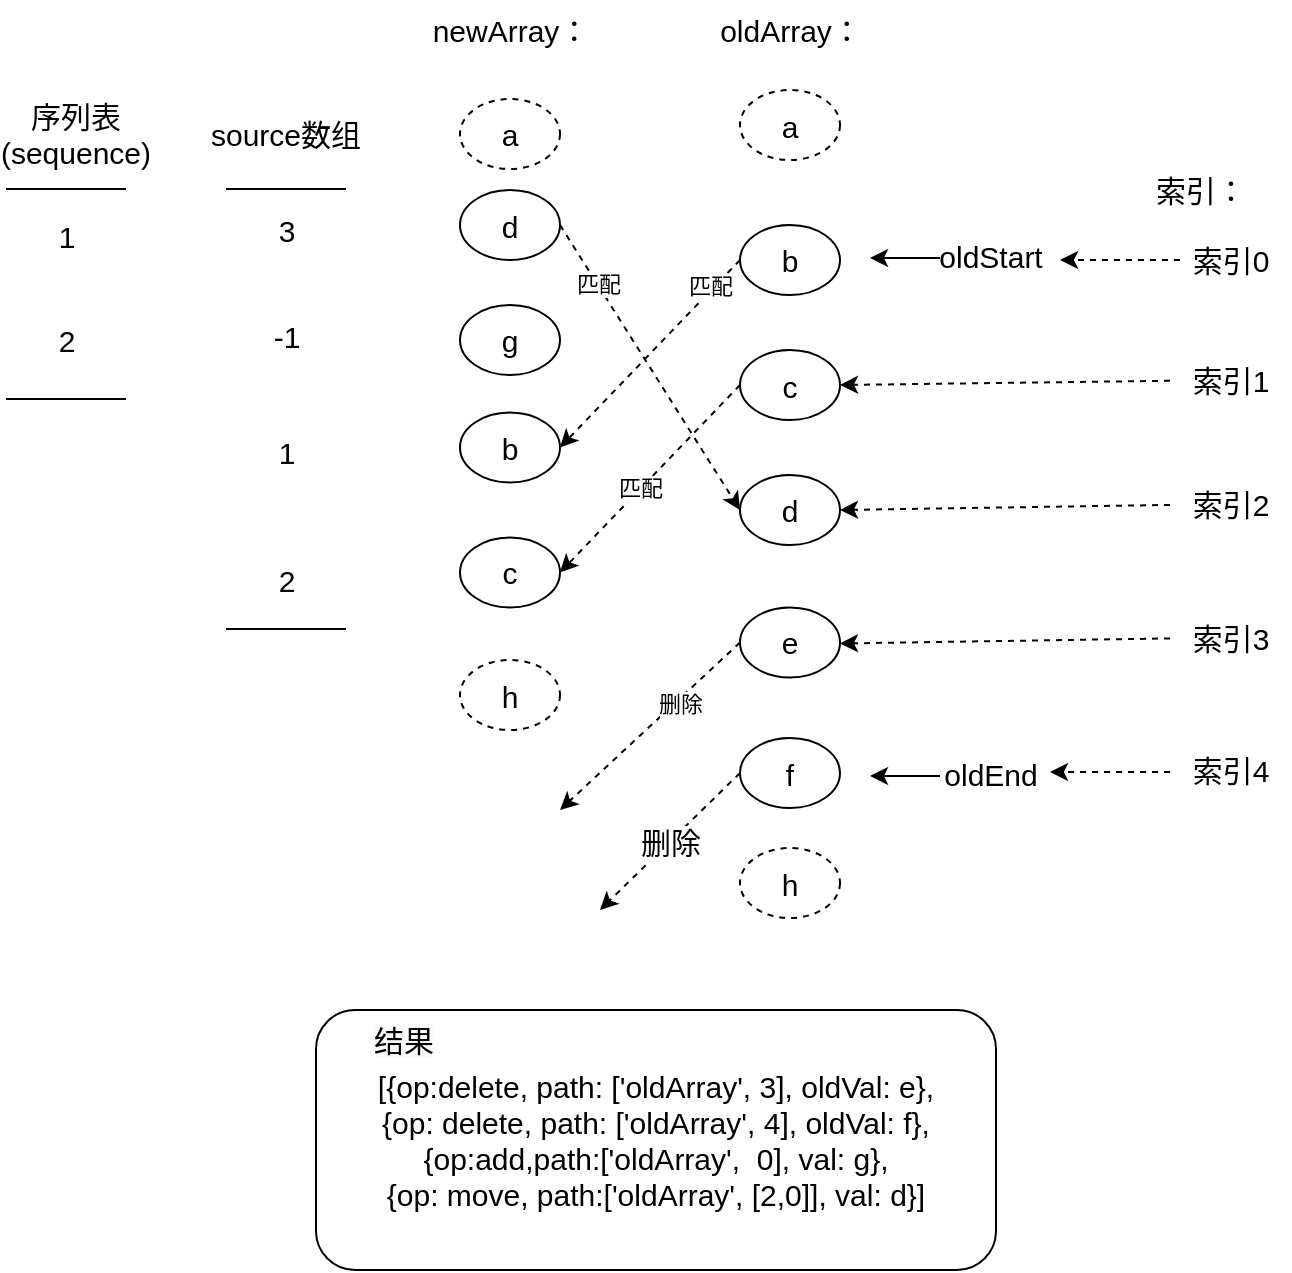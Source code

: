 <mxfile version="24.0.7" type="github">
  <diagram name="第 1 页" id="qrMgz5GajKPzSdTHeKCY">
    <mxGraphModel dx="-407" dy="1146" grid="1" gridSize="10" guides="1" tooltips="1" connect="1" arrows="1" fold="1" page="1" pageScale="1" pageWidth="827" pageHeight="1169" math="0" shadow="0">
      <root>
        <mxCell id="0" />
        <mxCell id="1" parent="0" />
        <mxCell id="vwOBv4_fE_1iTVJs8tUP-1" value="a" style="ellipse;whiteSpace=wrap;html=1;dashed=1;fontSize=15;" vertex="1" parent="1">
          <mxGeometry x="3667" y="620" width="50" height="35" as="geometry" />
        </mxCell>
        <mxCell id="vwOBv4_fE_1iTVJs8tUP-2" value="a" style="ellipse;whiteSpace=wrap;html=1;dashed=1;fontSize=15;" vertex="1" parent="1">
          <mxGeometry x="3527" y="624.5" width="50" height="35" as="geometry" />
        </mxCell>
        <mxCell id="vwOBv4_fE_1iTVJs8tUP-3" value="b" style="ellipse;whiteSpace=wrap;html=1;fontSize=15;" vertex="1" parent="1">
          <mxGeometry x="3667" y="687.5" width="50" height="35" as="geometry" />
        </mxCell>
        <mxCell id="vwOBv4_fE_1iTVJs8tUP-4" value="b" style="ellipse;whiteSpace=wrap;html=1;fontSize=15;" vertex="1" parent="1">
          <mxGeometry x="3527" y="781.25" width="50" height="35" as="geometry" />
        </mxCell>
        <mxCell id="vwOBv4_fE_1iTVJs8tUP-5" value="c" style="ellipse;whiteSpace=wrap;html=1;fontSize=15;" vertex="1" parent="1">
          <mxGeometry x="3667" y="750" width="50" height="35" as="geometry" />
        </mxCell>
        <mxCell id="vwOBv4_fE_1iTVJs8tUP-6" value="d" style="ellipse;whiteSpace=wrap;html=1;fontSize=15;" vertex="1" parent="1">
          <mxGeometry x="3667" y="812.5" width="50" height="35" as="geometry" />
        </mxCell>
        <mxCell id="vwOBv4_fE_1iTVJs8tUP-7" value="e" style="ellipse;whiteSpace=wrap;html=1;fontSize=15;" vertex="1" parent="1">
          <mxGeometry x="3667" y="878.75" width="50" height="35" as="geometry" />
        </mxCell>
        <mxCell id="vwOBv4_fE_1iTVJs8tUP-8" value="f" style="ellipse;whiteSpace=wrap;html=1;fontSize=15;" vertex="1" parent="1">
          <mxGeometry x="3667" y="944" width="50" height="35" as="geometry" />
        </mxCell>
        <mxCell id="vwOBv4_fE_1iTVJs8tUP-9" value="h" style="ellipse;whiteSpace=wrap;html=1;dashed=1;fontSize=15;" vertex="1" parent="1">
          <mxGeometry x="3667" y="999" width="50" height="35" as="geometry" />
        </mxCell>
        <mxCell id="vwOBv4_fE_1iTVJs8tUP-10" value="h" style="ellipse;whiteSpace=wrap;html=1;dashed=1;fontSize=15;" vertex="1" parent="1">
          <mxGeometry x="3527" y="905" width="50" height="35" as="geometry" />
        </mxCell>
        <mxCell id="vwOBv4_fE_1iTVJs8tUP-11" value="c" style="ellipse;whiteSpace=wrap;html=1;fontSize=15;" vertex="1" parent="1">
          <mxGeometry x="3527" y="843.75" width="50" height="35" as="geometry" />
        </mxCell>
        <mxCell id="vwOBv4_fE_1iTVJs8tUP-12" value="d" style="ellipse;whiteSpace=wrap;html=1;fontSize=15;" vertex="1" parent="1">
          <mxGeometry x="3527" y="670" width="50" height="35" as="geometry" />
        </mxCell>
        <mxCell id="vwOBv4_fE_1iTVJs8tUP-13" value="g" style="ellipse;whiteSpace=wrap;html=1;fontSize=15;" vertex="1" parent="1">
          <mxGeometry x="3527" y="727.5" width="50" height="35" as="geometry" />
        </mxCell>
        <mxCell id="vwOBv4_fE_1iTVJs8tUP-14" value="newArray：" style="text;html=1;align=center;verticalAlign=middle;resizable=0;points=[];autosize=1;strokeColor=none;fillColor=none;fontSize=15;" vertex="1" parent="1">
          <mxGeometry x="3502" y="575" width="100" height="30" as="geometry" />
        </mxCell>
        <mxCell id="vwOBv4_fE_1iTVJs8tUP-15" value="oldArray：" style="text;html=1;align=center;verticalAlign=middle;resizable=0;points=[];autosize=1;strokeColor=none;fillColor=none;fontSize=15;" vertex="1" parent="1">
          <mxGeometry x="3647" y="575" width="90" height="30" as="geometry" />
        </mxCell>
        <mxCell id="vwOBv4_fE_1iTVJs8tUP-16" style="edgeStyle=orthogonalEdgeStyle;rounded=0;orthogonalLoop=1;jettySize=auto;html=1;exitX=0.5;exitY=1;exitDx=0;exitDy=0;fontSize=15;" edge="1" parent="1" source="vwOBv4_fE_1iTVJs8tUP-7" target="vwOBv4_fE_1iTVJs8tUP-7">
          <mxGeometry relative="1" as="geometry" />
        </mxCell>
        <mxCell id="vwOBv4_fE_1iTVJs8tUP-17" value="" style="endArrow=classic;html=1;rounded=0;exitX=1;exitY=0.5;exitDx=0;exitDy=0;entryX=0;entryY=0.5;entryDx=0;entryDy=0;dashed=1;fontSize=15;" edge="1" parent="1" source="vwOBv4_fE_1iTVJs8tUP-12" target="vwOBv4_fE_1iTVJs8tUP-6">
          <mxGeometry width="50" height="50" relative="1" as="geometry">
            <mxPoint x="3337" y="870" as="sourcePoint" />
            <mxPoint x="3387" y="820" as="targetPoint" />
          </mxGeometry>
        </mxCell>
        <mxCell id="vwOBv4_fE_1iTVJs8tUP-18" value="匹配" style="edgeLabel;html=1;align=center;verticalAlign=middle;resizable=0;points=[];" vertex="1" connectable="0" parent="vwOBv4_fE_1iTVJs8tUP-17">
          <mxGeometry x="-0.584" relative="1" as="geometry">
            <mxPoint as="offset" />
          </mxGeometry>
        </mxCell>
        <mxCell id="vwOBv4_fE_1iTVJs8tUP-19" value="" style="endArrow=classic;html=1;rounded=0;exitX=0;exitY=0.5;exitDx=0;exitDy=0;entryX=1;entryY=0.5;entryDx=0;entryDy=0;dashed=1;fontSize=15;" edge="1" parent="1" source="vwOBv4_fE_1iTVJs8tUP-3" target="vwOBv4_fE_1iTVJs8tUP-4">
          <mxGeometry width="50" height="50" relative="1" as="geometry">
            <mxPoint x="3337" y="870" as="sourcePoint" />
            <mxPoint x="3387" y="820" as="targetPoint" />
          </mxGeometry>
        </mxCell>
        <mxCell id="vwOBv4_fE_1iTVJs8tUP-20" value="匹配" style="edgeLabel;html=1;align=center;verticalAlign=middle;resizable=0;points=[];" vertex="1" connectable="0" parent="vwOBv4_fE_1iTVJs8tUP-19">
          <mxGeometry x="-0.696" y="-2" relative="1" as="geometry">
            <mxPoint as="offset" />
          </mxGeometry>
        </mxCell>
        <mxCell id="vwOBv4_fE_1iTVJs8tUP-21" value="" style="endArrow=classic;html=1;rounded=0;exitX=0;exitY=0.5;exitDx=0;exitDy=0;entryX=1;entryY=0.5;entryDx=0;entryDy=0;dashed=1;fontSize=15;" edge="1" parent="1" source="vwOBv4_fE_1iTVJs8tUP-5" target="vwOBv4_fE_1iTVJs8tUP-11">
          <mxGeometry width="50" height="50" relative="1" as="geometry">
            <mxPoint x="3677" y="715" as="sourcePoint" />
            <mxPoint x="3587" y="809" as="targetPoint" />
          </mxGeometry>
        </mxCell>
        <mxCell id="vwOBv4_fE_1iTVJs8tUP-22" value="匹配" style="edgeLabel;html=1;align=center;verticalAlign=middle;resizable=0;points=[];" vertex="1" connectable="0" parent="vwOBv4_fE_1iTVJs8tUP-21">
          <mxGeometry x="0.083" relative="1" as="geometry">
            <mxPoint x="-1" as="offset" />
          </mxGeometry>
        </mxCell>
        <mxCell id="vwOBv4_fE_1iTVJs8tUP-23" value="" style="endArrow=classic;html=1;rounded=0;exitX=0;exitY=0.5;exitDx=0;exitDy=0;dashed=1;fontSize=15;" edge="1" parent="1" source="vwOBv4_fE_1iTVJs8tUP-7">
          <mxGeometry width="50" height="50" relative="1" as="geometry">
            <mxPoint x="3337" y="870" as="sourcePoint" />
            <mxPoint x="3577" y="980" as="targetPoint" />
          </mxGeometry>
        </mxCell>
        <mxCell id="vwOBv4_fE_1iTVJs8tUP-24" value="删除" style="edgeLabel;html=1;align=center;verticalAlign=middle;resizable=0;points=[];" vertex="1" connectable="0" parent="vwOBv4_fE_1iTVJs8tUP-23">
          <mxGeometry x="-0.29" y="1" relative="1" as="geometry">
            <mxPoint x="1" as="offset" />
          </mxGeometry>
        </mxCell>
        <mxCell id="vwOBv4_fE_1iTVJs8tUP-25" value="删除" style="endArrow=classic;html=1;rounded=0;exitX=0;exitY=0.5;exitDx=0;exitDy=0;dashed=1;fontSize=15;" edge="1" parent="1" source="vwOBv4_fE_1iTVJs8tUP-8">
          <mxGeometry width="50" height="50" relative="1" as="geometry">
            <mxPoint x="3677" y="906" as="sourcePoint" />
            <mxPoint x="3597" y="1030" as="targetPoint" />
          </mxGeometry>
        </mxCell>
        <mxCell id="vwOBv4_fE_1iTVJs8tUP-26" value="索引：" style="text;html=1;align=center;verticalAlign=middle;resizable=0;points=[];autosize=1;strokeColor=none;fillColor=none;fontSize=15;" vertex="1" parent="1">
          <mxGeometry x="3862" y="655" width="70" height="30" as="geometry" />
        </mxCell>
        <mxCell id="vwOBv4_fE_1iTVJs8tUP-27" value="" style="endArrow=classic;html=1;rounded=0;fontSize=15;" edge="1" parent="1">
          <mxGeometry width="50" height="50" relative="1" as="geometry">
            <mxPoint x="3767" y="704" as="sourcePoint" />
            <mxPoint x="3732" y="704" as="targetPoint" />
          </mxGeometry>
        </mxCell>
        <mxCell id="vwOBv4_fE_1iTVJs8tUP-28" value="oldStart" style="text;html=1;align=center;verticalAlign=middle;resizable=0;points=[];autosize=1;strokeColor=none;fillColor=none;fontSize=15;" vertex="1" parent="1">
          <mxGeometry x="3752" y="687.5" width="80" height="30" as="geometry" />
        </mxCell>
        <mxCell id="vwOBv4_fE_1iTVJs8tUP-29" value="" style="endArrow=classic;html=1;rounded=0;fontSize=15;" edge="1" parent="1">
          <mxGeometry width="50" height="50" relative="1" as="geometry">
            <mxPoint x="3767" y="963" as="sourcePoint" />
            <mxPoint x="3732" y="963" as="targetPoint" />
          </mxGeometry>
        </mxCell>
        <mxCell id="vwOBv4_fE_1iTVJs8tUP-30" value="oldEnd" style="text;html=1;align=center;verticalAlign=middle;resizable=0;points=[];autosize=1;strokeColor=none;fillColor=none;fontSize=15;" vertex="1" parent="1">
          <mxGeometry x="3757" y="946.5" width="70" height="30" as="geometry" />
        </mxCell>
        <mxCell id="vwOBv4_fE_1iTVJs8tUP-31" value="索引0" style="text;html=1;align=center;verticalAlign=middle;resizable=0;points=[];autosize=1;strokeColor=none;fillColor=none;fontSize=15;" vertex="1" parent="1">
          <mxGeometry x="3882" y="690" width="60" height="30" as="geometry" />
        </mxCell>
        <mxCell id="vwOBv4_fE_1iTVJs8tUP-32" value="索引1" style="text;html=1;align=center;verticalAlign=middle;resizable=0;points=[];autosize=1;strokeColor=none;fillColor=none;fontSize=15;" vertex="1" parent="1">
          <mxGeometry x="3882" y="750" width="60" height="30" as="geometry" />
        </mxCell>
        <mxCell id="vwOBv4_fE_1iTVJs8tUP-33" value="" style="endArrow=classic;html=1;rounded=0;exitX=0;exitY=0.5;exitDx=0;exitDy=0;exitPerimeter=0;dashed=1;fontSize=15;" edge="1" parent="1">
          <mxGeometry width="50" height="50" relative="1" as="geometry">
            <mxPoint x="3887" y="705" as="sourcePoint" />
            <mxPoint x="3827" y="705" as="targetPoint" />
          </mxGeometry>
        </mxCell>
        <mxCell id="vwOBv4_fE_1iTVJs8tUP-34" value="" style="endArrow=classic;html=1;rounded=0;dashed=1;entryX=1;entryY=0.5;entryDx=0;entryDy=0;fontSize=15;" edge="1" parent="1" source="vwOBv4_fE_1iTVJs8tUP-32" target="vwOBv4_fE_1iTVJs8tUP-5">
          <mxGeometry width="50" height="50" relative="1" as="geometry">
            <mxPoint x="3897" y="715" as="sourcePoint" />
            <mxPoint x="3837" y="715" as="targetPoint" />
          </mxGeometry>
        </mxCell>
        <mxCell id="vwOBv4_fE_1iTVJs8tUP-35" value="索引2" style="text;html=1;align=center;verticalAlign=middle;resizable=0;points=[];autosize=1;strokeColor=none;fillColor=none;fontSize=15;" vertex="1" parent="1">
          <mxGeometry x="3882" y="812" width="60" height="30" as="geometry" />
        </mxCell>
        <mxCell id="vwOBv4_fE_1iTVJs8tUP-36" value="" style="endArrow=classic;html=1;rounded=0;dashed=1;entryX=1;entryY=0.5;entryDx=0;entryDy=0;fontSize=15;" edge="1" parent="1" source="vwOBv4_fE_1iTVJs8tUP-35">
          <mxGeometry width="50" height="50" relative="1" as="geometry">
            <mxPoint x="3897" y="777" as="sourcePoint" />
            <mxPoint x="3717" y="830" as="targetPoint" />
          </mxGeometry>
        </mxCell>
        <mxCell id="vwOBv4_fE_1iTVJs8tUP-37" value="索引3" style="text;html=1;align=center;verticalAlign=middle;resizable=0;points=[];autosize=1;strokeColor=none;fillColor=none;fontSize=15;" vertex="1" parent="1">
          <mxGeometry x="3882" y="878.75" width="60" height="30" as="geometry" />
        </mxCell>
        <mxCell id="vwOBv4_fE_1iTVJs8tUP-38" value="" style="endArrow=classic;html=1;rounded=0;dashed=1;entryX=1;entryY=0.5;entryDx=0;entryDy=0;fontSize=15;" edge="1" parent="1" source="vwOBv4_fE_1iTVJs8tUP-37">
          <mxGeometry width="50" height="50" relative="1" as="geometry">
            <mxPoint x="3897" y="843.75" as="sourcePoint" />
            <mxPoint x="3717" y="896.75" as="targetPoint" />
          </mxGeometry>
        </mxCell>
        <mxCell id="vwOBv4_fE_1iTVJs8tUP-39" value="索引4" style="text;html=1;align=center;verticalAlign=middle;resizable=0;points=[];autosize=1;strokeColor=none;fillColor=none;fontSize=15;" vertex="1" parent="1">
          <mxGeometry x="3882" y="945" width="60" height="30" as="geometry" />
        </mxCell>
        <mxCell id="vwOBv4_fE_1iTVJs8tUP-40" value="" style="endArrow=classic;html=1;rounded=0;exitX=0;exitY=0.5;exitDx=0;exitDy=0;exitPerimeter=0;dashed=1;fontSize=15;" edge="1" parent="1">
          <mxGeometry width="50" height="50" relative="1" as="geometry">
            <mxPoint x="3882" y="961" as="sourcePoint" />
            <mxPoint x="3822" y="961" as="targetPoint" />
          </mxGeometry>
        </mxCell>
        <mxCell id="vwOBv4_fE_1iTVJs8tUP-41" value="source数组" style="text;html=1;strokeColor=none;fillColor=none;align=center;verticalAlign=middle;whiteSpace=wrap;rounded=0;fontSize=15;" vertex="1" parent="1">
          <mxGeometry x="3395" y="627" width="90" height="30" as="geometry" />
        </mxCell>
        <mxCell id="vwOBv4_fE_1iTVJs8tUP-42" value="3" style="text;html=1;align=center;verticalAlign=middle;resizable=0;points=[];autosize=1;strokeColor=none;fillColor=none;fontSize=15;" vertex="1" parent="1">
          <mxGeometry x="3425" y="675" width="30" height="30" as="geometry" />
        </mxCell>
        <mxCell id="vwOBv4_fE_1iTVJs8tUP-43" value="-1" style="text;html=1;align=center;verticalAlign=middle;resizable=0;points=[];autosize=1;strokeColor=none;fillColor=none;fontSize=15;" vertex="1" parent="1">
          <mxGeometry x="3420" y="728" width="40" height="30" as="geometry" />
        </mxCell>
        <mxCell id="vwOBv4_fE_1iTVJs8tUP-44" value="1" style="text;html=1;align=center;verticalAlign=middle;resizable=0;points=[];autosize=1;strokeColor=none;fillColor=none;fontSize=15;" vertex="1" parent="1">
          <mxGeometry x="3425" y="786.25" width="30" height="30" as="geometry" />
        </mxCell>
        <mxCell id="vwOBv4_fE_1iTVJs8tUP-45" value="2" style="text;html=1;align=center;verticalAlign=middle;resizable=0;points=[];autosize=1;strokeColor=none;fillColor=none;fontSize=15;" vertex="1" parent="1">
          <mxGeometry x="3425" y="850" width="30" height="30" as="geometry" />
        </mxCell>
        <mxCell id="vwOBv4_fE_1iTVJs8tUP-46" value="" style="endArrow=none;html=1;rounded=0;fontSize=15;" edge="1" parent="1">
          <mxGeometry width="50" height="50" relative="1" as="geometry">
            <mxPoint x="3410" y="669.5" as="sourcePoint" />
            <mxPoint x="3470" y="669.5" as="targetPoint" />
          </mxGeometry>
        </mxCell>
        <mxCell id="vwOBv4_fE_1iTVJs8tUP-47" value="" style="endArrow=none;html=1;rounded=0;fontSize=15;" edge="1" parent="1">
          <mxGeometry width="50" height="50" relative="1" as="geometry">
            <mxPoint x="3410" y="889.5" as="sourcePoint" />
            <mxPoint x="3470" y="889.5" as="targetPoint" />
          </mxGeometry>
        </mxCell>
        <mxCell id="vwOBv4_fE_1iTVJs8tUP-48" value="序列表(sequence&lt;span style=&quot;background-color: initial; font-size: 15px;&quot;&gt;)&lt;/span&gt;" style="text;html=1;strokeColor=none;fillColor=none;align=center;verticalAlign=middle;whiteSpace=wrap;rounded=0;fontSize=15;" vertex="1" parent="1">
          <mxGeometry x="3300" y="627" width="70" height="30" as="geometry" />
        </mxCell>
        <mxCell id="vwOBv4_fE_1iTVJs8tUP-49" value="" style="endArrow=none;html=1;rounded=0;fontSize=15;" edge="1" parent="1">
          <mxGeometry width="50" height="50" relative="1" as="geometry">
            <mxPoint x="3300" y="669.5" as="sourcePoint" />
            <mxPoint x="3360" y="669.5" as="targetPoint" />
          </mxGeometry>
        </mxCell>
        <mxCell id="vwOBv4_fE_1iTVJs8tUP-50" value="1" style="text;html=1;align=center;verticalAlign=middle;resizable=0;points=[];autosize=1;strokeColor=none;fillColor=none;fontSize=15;" vertex="1" parent="1">
          <mxGeometry x="3315" y="678" width="30" height="30" as="geometry" />
        </mxCell>
        <mxCell id="vwOBv4_fE_1iTVJs8tUP-51" value="2" style="text;html=1;align=center;verticalAlign=middle;resizable=0;points=[];autosize=1;strokeColor=none;fillColor=none;fontSize=15;" vertex="1" parent="1">
          <mxGeometry x="3315" y="730" width="30" height="30" as="geometry" />
        </mxCell>
        <mxCell id="vwOBv4_fE_1iTVJs8tUP-52" value="" style="endArrow=none;html=1;rounded=0;fontSize=15;" edge="1" parent="1">
          <mxGeometry width="50" height="50" relative="1" as="geometry">
            <mxPoint x="3300" y="774.5" as="sourcePoint" />
            <mxPoint x="3360" y="774.5" as="targetPoint" />
          </mxGeometry>
        </mxCell>
        <mxCell id="vwOBv4_fE_1iTVJs8tUP-53" value="[{op:delete, path: [&#39;oldArray&#39;, 3], oldVal: e},&lt;br style=&quot;font-size: 15px;&quot;&gt;{op: delete, path: [&#39;oldArray&#39;, 4], oldVal: f},&lt;br style=&quot;font-size: 15px;&quot;&gt;{op:add,path:[&#39;oldArray&#39;,&amp;nbsp; 0], val: g},&lt;br style=&quot;font-size: 15px;&quot;&gt;{op: move, path:[&#39;oldArray&#39;, [2,0]], val: d}]" style="rounded=1;whiteSpace=wrap;html=1;fontSize=15;" vertex="1" parent="1">
          <mxGeometry x="3455" y="1080" width="340" height="130" as="geometry" />
        </mxCell>
        <mxCell id="vwOBv4_fE_1iTVJs8tUP-54" value="&lt;span style=&quot;color: rgb(0, 0, 0); font-family: Helvetica; font-size: 15px; font-style: normal; font-variant-ligatures: normal; font-variant-caps: normal; font-weight: 400; letter-spacing: normal; orphans: 2; text-align: center; text-indent: 0px; text-transform: none; widows: 2; word-spacing: 0px; -webkit-text-stroke-width: 0px; background-color: rgb(251, 251, 251); text-decoration-thickness: initial; text-decoration-style: initial; text-decoration-color: initial; float: none; display: inline !important;&quot;&gt;结果&lt;/span&gt;" style="text;whiteSpace=wrap;html=1;fontSize=15;" vertex="1" parent="1">
          <mxGeometry x="3482" y="1080" width="60" height="40" as="geometry" />
        </mxCell>
      </root>
    </mxGraphModel>
  </diagram>
</mxfile>
